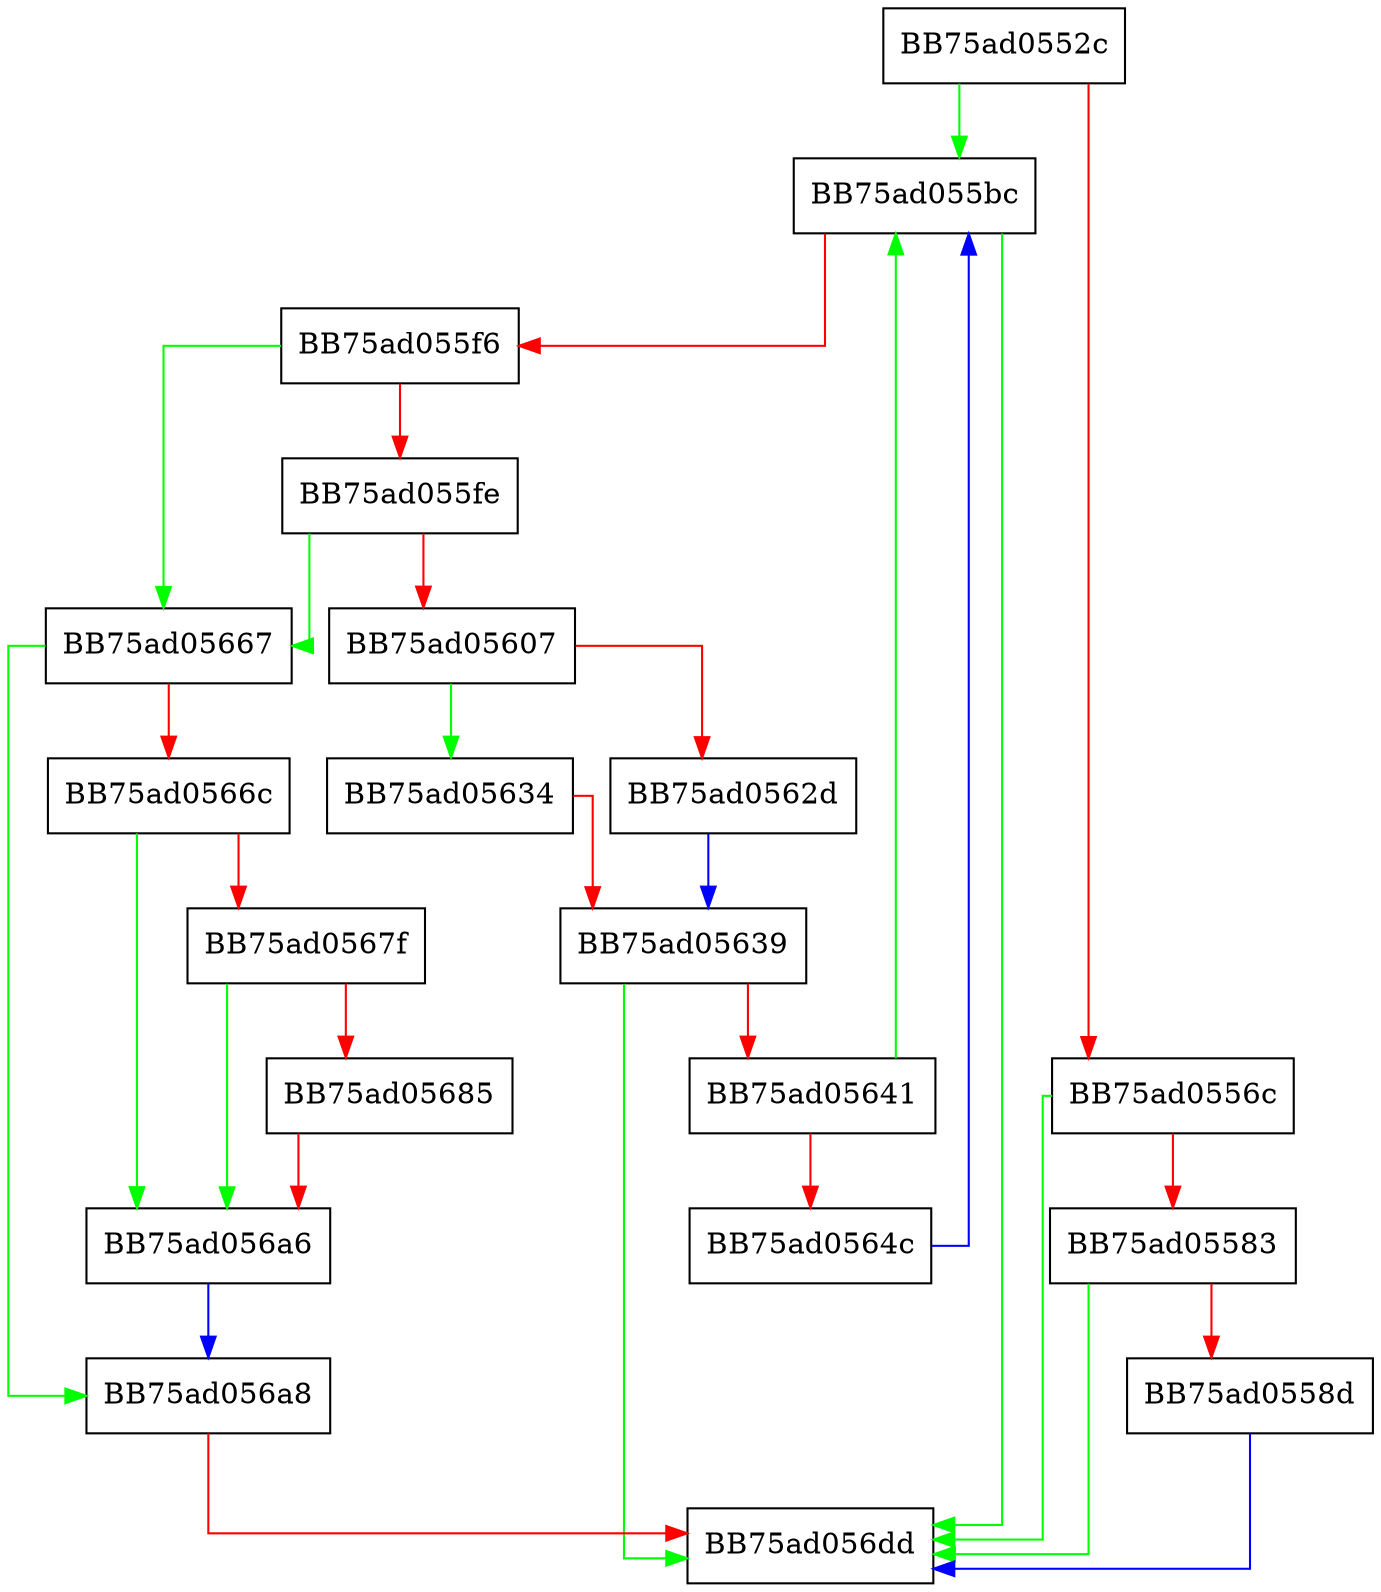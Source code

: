 digraph ResolvePEImports {
  node [shape="box"];
  graph [splines=ortho];
  BB75ad0552c -> BB75ad055bc [color="green"];
  BB75ad0552c -> BB75ad0556c [color="red"];
  BB75ad0556c -> BB75ad056dd [color="green"];
  BB75ad0556c -> BB75ad05583 [color="red"];
  BB75ad05583 -> BB75ad056dd [color="green"];
  BB75ad05583 -> BB75ad0558d [color="red"];
  BB75ad0558d -> BB75ad056dd [color="blue"];
  BB75ad055bc -> BB75ad056dd [color="green"];
  BB75ad055bc -> BB75ad055f6 [color="red"];
  BB75ad055f6 -> BB75ad05667 [color="green"];
  BB75ad055f6 -> BB75ad055fe [color="red"];
  BB75ad055fe -> BB75ad05667 [color="green"];
  BB75ad055fe -> BB75ad05607 [color="red"];
  BB75ad05607 -> BB75ad05634 [color="green"];
  BB75ad05607 -> BB75ad0562d [color="red"];
  BB75ad0562d -> BB75ad05639 [color="blue"];
  BB75ad05634 -> BB75ad05639 [color="red"];
  BB75ad05639 -> BB75ad056dd [color="green"];
  BB75ad05639 -> BB75ad05641 [color="red"];
  BB75ad05641 -> BB75ad055bc [color="green"];
  BB75ad05641 -> BB75ad0564c [color="red"];
  BB75ad0564c -> BB75ad055bc [color="blue"];
  BB75ad05667 -> BB75ad056a8 [color="green"];
  BB75ad05667 -> BB75ad0566c [color="red"];
  BB75ad0566c -> BB75ad056a6 [color="green"];
  BB75ad0566c -> BB75ad0567f [color="red"];
  BB75ad0567f -> BB75ad056a6 [color="green"];
  BB75ad0567f -> BB75ad05685 [color="red"];
  BB75ad05685 -> BB75ad056a6 [color="red"];
  BB75ad056a6 -> BB75ad056a8 [color="blue"];
  BB75ad056a8 -> BB75ad056dd [color="red"];
}